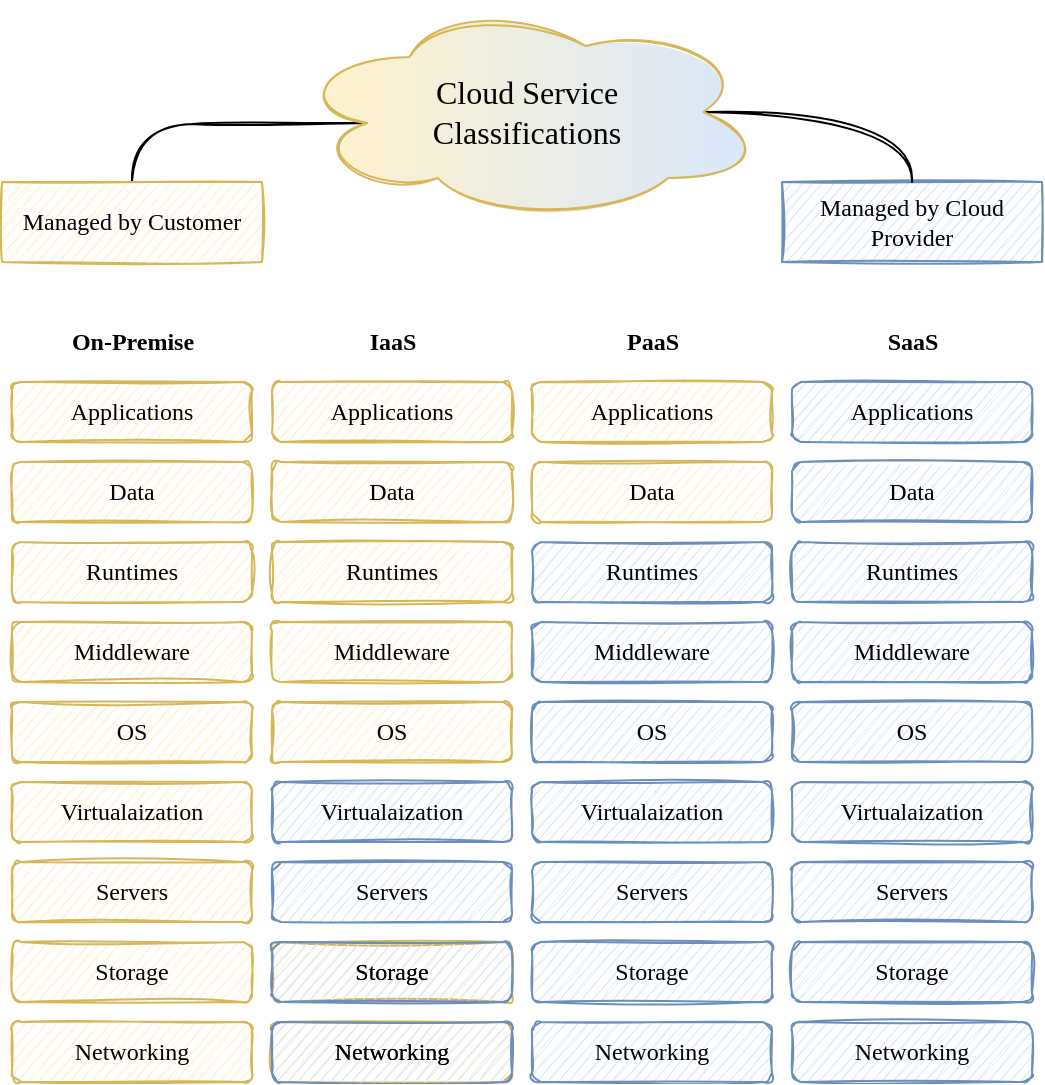 <mxfile version="20.2.3" type="device"><diagram id="INKrptTbcdT-HqMaEKLI" name="Page-1"><mxGraphModel dx="1422" dy="857" grid="1" gridSize="10" guides="1" tooltips="1" connect="1" arrows="1" fold="1" page="1" pageScale="1" pageWidth="850" pageHeight="1100" math="0" shadow="0"><root><mxCell id="0"/><mxCell id="1" parent="0"/><mxCell id="aCj7oY5DYd-7I4Zeuc7w-1" value="&lt;font face=&quot;Verdana&quot;&gt;Applications&lt;/font&gt;" style="rounded=1;whiteSpace=wrap;html=1;fillColor=#fff2cc;strokeColor=#d6b656;sketch=1;" parent="1" vertex="1"><mxGeometry x="140" y="280" width="120" height="30" as="geometry"/></mxCell><mxCell id="aCj7oY5DYd-7I4Zeuc7w-2" value="&lt;font face=&quot;Verdana&quot;&gt;Runtimes&lt;/font&gt;" style="rounded=1;whiteSpace=wrap;html=1;fillColor=#fff2cc;strokeColor=#d6b656;sketch=1;" parent="1" vertex="1"><mxGeometry x="140" y="360" width="120" height="30" as="geometry"/></mxCell><mxCell id="aCj7oY5DYd-7I4Zeuc7w-5" value="&lt;font face=&quot;Verdana&quot;&gt;Middleware&lt;/font&gt;" style="rounded=1;whiteSpace=wrap;html=1;fillColor=#fff2cc;strokeColor=#d6b656;sketch=1;" parent="1" vertex="1"><mxGeometry x="140" y="400" width="120" height="30" as="geometry"/></mxCell><mxCell id="aCj7oY5DYd-7I4Zeuc7w-6" value="&lt;font face=&quot;Verdana&quot;&gt;OS&lt;/font&gt;" style="rounded=1;whiteSpace=wrap;html=1;fillColor=#fff2cc;strokeColor=#d6b656;sketch=1;" parent="1" vertex="1"><mxGeometry x="140" y="440" width="120" height="30" as="geometry"/></mxCell><mxCell id="aCj7oY5DYd-7I4Zeuc7w-7" value="&lt;font face=&quot;Verdana&quot;&gt;Data&lt;/font&gt;" style="rounded=1;whiteSpace=wrap;html=1;fillColor=#fff2cc;strokeColor=#d6b656;sketch=1;" parent="1" vertex="1"><mxGeometry x="140" y="320" width="120" height="30" as="geometry"/></mxCell><mxCell id="aCj7oY5DYd-7I4Zeuc7w-8" value="&lt;font face=&quot;Verdana&quot;&gt;Virtualaization&lt;/font&gt;" style="rounded=1;whiteSpace=wrap;html=1;fillColor=#fff2cc;strokeColor=#d6b656;sketch=1;" parent="1" vertex="1"><mxGeometry x="140" y="480" width="120" height="30" as="geometry"/></mxCell><mxCell id="aCj7oY5DYd-7I4Zeuc7w-9" value="&lt;font face=&quot;Verdana&quot;&gt;Servers&lt;/font&gt;" style="rounded=1;whiteSpace=wrap;html=1;fillColor=#fff2cc;strokeColor=#d6b656;sketch=1;" parent="1" vertex="1"><mxGeometry x="140" y="520" width="120" height="30" as="geometry"/></mxCell><mxCell id="aCj7oY5DYd-7I4Zeuc7w-10" value="&lt;font face=&quot;Verdana&quot;&gt;Storage&lt;/font&gt;" style="rounded=1;whiteSpace=wrap;html=1;fillColor=#fff2cc;strokeColor=#d6b656;sketch=1;" parent="1" vertex="1"><mxGeometry x="140" y="560" width="120" height="30" as="geometry"/></mxCell><mxCell id="aCj7oY5DYd-7I4Zeuc7w-11" value="&lt;font face=&quot;Verdana&quot;&gt;Networking&lt;/font&gt;" style="rounded=1;whiteSpace=wrap;html=1;fillColor=#fff2cc;strokeColor=#d6b656;sketch=1;" parent="1" vertex="1"><mxGeometry x="140" y="600" width="120" height="30" as="geometry"/></mxCell><mxCell id="aCj7oY5DYd-7I4Zeuc7w-12" value="&lt;font face=&quot;Verdana&quot;&gt;Applications&lt;/font&gt;" style="rounded=1;whiteSpace=wrap;html=1;fillColor=#fff2cc;strokeColor=#d6b656;sketch=1;" parent="1" vertex="1"><mxGeometry x="270" y="280" width="120" height="30" as="geometry"/></mxCell><mxCell id="aCj7oY5DYd-7I4Zeuc7w-13" value="&lt;font face=&quot;Verdana&quot;&gt;Runtimes&lt;/font&gt;" style="rounded=1;whiteSpace=wrap;html=1;fillColor=#fff2cc;strokeColor=#d6b656;sketch=1;" parent="1" vertex="1"><mxGeometry x="270" y="360" width="120" height="30" as="geometry"/></mxCell><mxCell id="aCj7oY5DYd-7I4Zeuc7w-14" value="&lt;font face=&quot;Verdana&quot;&gt;Middleware&lt;/font&gt;" style="rounded=1;whiteSpace=wrap;html=1;fillColor=#fff2cc;strokeColor=#d6b656;sketch=1;" parent="1" vertex="1"><mxGeometry x="270" y="400" width="120" height="30" as="geometry"/></mxCell><mxCell id="aCj7oY5DYd-7I4Zeuc7w-15" value="&lt;font face=&quot;Verdana&quot;&gt;OS&lt;/font&gt;" style="rounded=1;whiteSpace=wrap;html=1;fillColor=#fff2cc;strokeColor=#d6b656;sketch=1;" parent="1" vertex="1"><mxGeometry x="270" y="440" width="120" height="30" as="geometry"/></mxCell><mxCell id="aCj7oY5DYd-7I4Zeuc7w-16" value="&lt;font face=&quot;Verdana&quot;&gt;Data&lt;/font&gt;" style="rounded=1;whiteSpace=wrap;html=1;fillColor=#fff2cc;strokeColor=#d6b656;sketch=1;" parent="1" vertex="1"><mxGeometry x="270" y="320" width="120" height="30" as="geometry"/></mxCell><mxCell id="aCj7oY5DYd-7I4Zeuc7w-17" value="&lt;font face=&quot;Verdana&quot;&gt;Virtualaization&lt;/font&gt;" style="rounded=1;whiteSpace=wrap;html=1;fillColor=#dae8fc;strokeColor=#6c8ebf;sketch=1;" parent="1" vertex="1"><mxGeometry x="270" y="480" width="120" height="30" as="geometry"/></mxCell><mxCell id="aCj7oY5DYd-7I4Zeuc7w-18" value="&lt;font face=&quot;Verdana&quot;&gt;Servers&lt;/font&gt;" style="rounded=1;whiteSpace=wrap;html=1;fillColor=#dae8fc;strokeColor=#6c8ebf;sketch=1;" parent="1" vertex="1"><mxGeometry x="270" y="520" width="120" height="30" as="geometry"/></mxCell><mxCell id="aCj7oY5DYd-7I4Zeuc7w-19" value="&lt;font face=&quot;Verdana&quot;&gt;Storage&lt;/font&gt;" style="rounded=1;whiteSpace=wrap;html=1;fillColor=#fff2cc;strokeColor=#d6b656;sketch=1;" parent="1" vertex="1"><mxGeometry x="270" y="560" width="120" height="30" as="geometry"/></mxCell><mxCell id="aCj7oY5DYd-7I4Zeuc7w-20" value="&lt;font face=&quot;Verdana&quot;&gt;Networking&lt;/font&gt;" style="rounded=1;whiteSpace=wrap;html=1;fillColor=#fff2cc;strokeColor=#d6b656;sketch=1;" parent="1" vertex="1"><mxGeometry x="270" y="600" width="120" height="30" as="geometry"/></mxCell><mxCell id="aCj7oY5DYd-7I4Zeuc7w-21" value="&lt;font face=&quot;Verdana&quot;&gt;Applications&lt;/font&gt;" style="rounded=1;whiteSpace=wrap;html=1;fillColor=#fff2cc;strokeColor=#d6b656;sketch=1;" parent="1" vertex="1"><mxGeometry x="400" y="280" width="120" height="30" as="geometry"/></mxCell><mxCell id="aCj7oY5DYd-7I4Zeuc7w-22" value="&lt;font face=&quot;Verdana&quot;&gt;Runtimes&lt;/font&gt;" style="rounded=1;whiteSpace=wrap;html=1;fillColor=#dae8fc;strokeColor=#6c8ebf;sketch=1;" parent="1" vertex="1"><mxGeometry x="400" y="360" width="120" height="30" as="geometry"/></mxCell><mxCell id="aCj7oY5DYd-7I4Zeuc7w-23" value="&lt;font face=&quot;Verdana&quot;&gt;Middleware&lt;/font&gt;" style="rounded=1;whiteSpace=wrap;html=1;fillColor=#dae8fc;strokeColor=#6c8ebf;sketch=1;" parent="1" vertex="1"><mxGeometry x="400" y="400" width="120" height="30" as="geometry"/></mxCell><mxCell id="aCj7oY5DYd-7I4Zeuc7w-24" value="&lt;font face=&quot;Verdana&quot;&gt;OS&lt;/font&gt;" style="rounded=1;whiteSpace=wrap;html=1;fillColor=#dae8fc;strokeColor=#6c8ebf;sketch=1;" parent="1" vertex="1"><mxGeometry x="400" y="440" width="120" height="30" as="geometry"/></mxCell><mxCell id="aCj7oY5DYd-7I4Zeuc7w-25" value="&lt;font face=&quot;Verdana&quot;&gt;Data&lt;/font&gt;" style="rounded=1;whiteSpace=wrap;html=1;fillColor=#fff2cc;strokeColor=#d6b656;sketch=1;" parent="1" vertex="1"><mxGeometry x="400" y="320" width="120" height="30" as="geometry"/></mxCell><mxCell id="aCj7oY5DYd-7I4Zeuc7w-26" value="&lt;font face=&quot;Verdana&quot;&gt;Virtualaization&lt;/font&gt;" style="rounded=1;whiteSpace=wrap;html=1;fillColor=#dae8fc;strokeColor=#6c8ebf;sketch=1;" parent="1" vertex="1"><mxGeometry x="400" y="480" width="120" height="30" as="geometry"/></mxCell><mxCell id="aCj7oY5DYd-7I4Zeuc7w-27" value="&lt;font face=&quot;Verdana&quot;&gt;Servers&lt;/font&gt;" style="rounded=1;whiteSpace=wrap;html=1;fillColor=#dae8fc;strokeColor=#6c8ebf;sketch=1;" parent="1" vertex="1"><mxGeometry x="400" y="520" width="120" height="30" as="geometry"/></mxCell><mxCell id="aCj7oY5DYd-7I4Zeuc7w-28" value="&lt;font face=&quot;Verdana&quot;&gt;Storage&lt;/font&gt;" style="rounded=1;whiteSpace=wrap;html=1;fillColor=#dae8fc;strokeColor=#6c8ebf;sketch=1;" parent="1" vertex="1"><mxGeometry x="400" y="560" width="120" height="30" as="geometry"/></mxCell><mxCell id="aCj7oY5DYd-7I4Zeuc7w-29" value="&lt;font face=&quot;Verdana&quot;&gt;Networking&lt;/font&gt;" style="rounded=1;whiteSpace=wrap;html=1;fillColor=#dae8fc;strokeColor=#6c8ebf;sketch=1;" parent="1" vertex="1"><mxGeometry x="400" y="600" width="120" height="30" as="geometry"/></mxCell><mxCell id="aCj7oY5DYd-7I4Zeuc7w-30" value="&lt;font face=&quot;Verdana&quot;&gt;Applications&lt;/font&gt;" style="rounded=1;whiteSpace=wrap;html=1;fillColor=#dae8fc;strokeColor=#6c8ebf;sketch=1;" parent="1" vertex="1"><mxGeometry x="530" y="280" width="120" height="30" as="geometry"/></mxCell><mxCell id="aCj7oY5DYd-7I4Zeuc7w-31" value="&lt;font face=&quot;Verdana&quot;&gt;Runtimes&lt;/font&gt;" style="rounded=1;whiteSpace=wrap;html=1;fillColor=#dae8fc;strokeColor=#6c8ebf;sketch=1;" parent="1" vertex="1"><mxGeometry x="530" y="360" width="120" height="30" as="geometry"/></mxCell><mxCell id="aCj7oY5DYd-7I4Zeuc7w-32" value="&lt;font face=&quot;Verdana&quot;&gt;Middleware&lt;/font&gt;" style="rounded=1;whiteSpace=wrap;html=1;fillColor=#dae8fc;strokeColor=#6c8ebf;sketch=1;" parent="1" vertex="1"><mxGeometry x="530" y="400" width="120" height="30" as="geometry"/></mxCell><mxCell id="aCj7oY5DYd-7I4Zeuc7w-33" value="&lt;font face=&quot;Verdana&quot;&gt;OS&lt;/font&gt;" style="rounded=1;whiteSpace=wrap;html=1;fillColor=#dae8fc;strokeColor=#6c8ebf;sketch=1;" parent="1" vertex="1"><mxGeometry x="530" y="440" width="120" height="30" as="geometry"/></mxCell><mxCell id="aCj7oY5DYd-7I4Zeuc7w-34" value="&lt;font face=&quot;Verdana&quot;&gt;Data&lt;/font&gt;" style="rounded=1;whiteSpace=wrap;html=1;fillColor=#dae8fc;strokeColor=#6c8ebf;sketch=1;" parent="1" vertex="1"><mxGeometry x="530" y="320" width="120" height="30" as="geometry"/></mxCell><mxCell id="aCj7oY5DYd-7I4Zeuc7w-35" value="&lt;font face=&quot;Verdana&quot;&gt;Virtualaization&lt;/font&gt;" style="rounded=1;whiteSpace=wrap;html=1;fillColor=#dae8fc;strokeColor=#6c8ebf;sketch=1;" parent="1" vertex="1"><mxGeometry x="530" y="480" width="120" height="30" as="geometry"/></mxCell><mxCell id="aCj7oY5DYd-7I4Zeuc7w-36" value="&lt;font face=&quot;Verdana&quot;&gt;Servers&lt;/font&gt;" style="rounded=1;whiteSpace=wrap;html=1;fillColor=#dae8fc;strokeColor=#6c8ebf;sketch=1;" parent="1" vertex="1"><mxGeometry x="530" y="520" width="120" height="30" as="geometry"/></mxCell><mxCell id="aCj7oY5DYd-7I4Zeuc7w-37" value="&lt;font face=&quot;Verdana&quot;&gt;Storage&lt;/font&gt;" style="rounded=1;whiteSpace=wrap;html=1;fillColor=#dae8fc;strokeColor=#6c8ebf;sketch=1;" parent="1" vertex="1"><mxGeometry x="530" y="560" width="120" height="30" as="geometry"/></mxCell><mxCell id="aCj7oY5DYd-7I4Zeuc7w-38" value="&lt;font face=&quot;Verdana&quot;&gt;Networking&lt;/font&gt;" style="rounded=1;whiteSpace=wrap;html=1;fillColor=#dae8fc;strokeColor=#6c8ebf;sketch=1;" parent="1" vertex="1"><mxGeometry x="530" y="600" width="120" height="30" as="geometry"/></mxCell><mxCell id="aCj7oY5DYd-7I4Zeuc7w-39" value="&lt;b&gt;On-Premise&lt;/b&gt;" style="text;html=1;align=center;verticalAlign=middle;resizable=0;points=[];autosize=1;strokeColor=none;fillColor=none;fontFamily=Verdana;sketch=1;" parent="1" vertex="1"><mxGeometry x="155" y="250" width="90" height="20" as="geometry"/></mxCell><mxCell id="aCj7oY5DYd-7I4Zeuc7w-40" value="&lt;b&gt;IaaS&lt;/b&gt;" style="text;html=1;align=center;verticalAlign=middle;resizable=0;points=[];autosize=1;strokeColor=none;fillColor=none;fontFamily=Verdana;sketch=1;" parent="1" vertex="1"><mxGeometry x="305" y="250" width="50" height="20" as="geometry"/></mxCell><mxCell id="aCj7oY5DYd-7I4Zeuc7w-41" value="&lt;b&gt;PaaS&lt;/b&gt;" style="text;html=1;align=center;verticalAlign=middle;resizable=0;points=[];autosize=1;strokeColor=none;fillColor=none;fontFamily=Verdana;sketch=1;" parent="1" vertex="1"><mxGeometry x="435" y="250" width="50" height="20" as="geometry"/></mxCell><mxCell id="aCj7oY5DYd-7I4Zeuc7w-42" value="&lt;b&gt;SaaS&lt;/b&gt;" style="text;html=1;align=center;verticalAlign=middle;resizable=0;points=[];autosize=1;strokeColor=none;fillColor=none;fontFamily=Verdana;sketch=1;" parent="1" vertex="1"><mxGeometry x="565" y="250" width="50" height="20" as="geometry"/></mxCell><mxCell id="aCj7oY5DYd-7I4Zeuc7w-43" value="&lt;font face=&quot;Verdana&quot;&gt;Networking&lt;/font&gt;" style="rounded=1;whiteSpace=wrap;html=1;fillColor=#dae8fc;strokeColor=#6c8ebf;sketch=1;" parent="1" vertex="1"><mxGeometry x="270" y="600" width="120" height="30" as="geometry"/></mxCell><mxCell id="aCj7oY5DYd-7I4Zeuc7w-44" value="&lt;font face=&quot;Verdana&quot;&gt;Storage&lt;/font&gt;" style="rounded=1;whiteSpace=wrap;html=1;fillColor=#dae8fc;strokeColor=#6c8ebf;sketch=1;" parent="1" vertex="1"><mxGeometry x="270" y="560" width="120" height="30" as="geometry"/></mxCell><mxCell id="OHeP1UhM9KzQXJzXERnE-6" style="edgeStyle=orthogonalEdgeStyle;curved=1;orthogonalLoop=1;jettySize=auto;html=1;exitX=0.5;exitY=0;exitDx=0;exitDy=0;entryX=0.16;entryY=0.55;entryDx=0;entryDy=0;entryPerimeter=0;fontFamily=Verdana;fontSize=16;endArrow=none;endFill=0;sketch=1;" edge="1" parent="1" source="aCj7oY5DYd-7I4Zeuc7w-45" target="OHeP1UhM9KzQXJzXERnE-2"><mxGeometry relative="1" as="geometry"><Array as="points"><mxPoint x="200" y="151"/><mxPoint x="260" y="151"/></Array></mxGeometry></mxCell><mxCell id="aCj7oY5DYd-7I4Zeuc7w-45" value="Managed by Customer" style="rounded=0;whiteSpace=wrap;html=1;fontFamily=Verdana;strokeColor=#d6b656;fillColor=#fff2cc;sketch=1;" parent="1" vertex="1"><mxGeometry x="135" y="180" width="130" height="40" as="geometry"/></mxCell><mxCell id="aCj7oY5DYd-7I4Zeuc7w-46" value="Managed by Cloud Provider" style="rounded=0;whiteSpace=wrap;html=1;fontFamily=Verdana;strokeColor=#6c8ebf;fillColor=#dae8fc;sketch=1;" parent="1" vertex="1"><mxGeometry x="525" y="180" width="130" height="40" as="geometry"/></mxCell><mxCell id="OHeP1UhM9KzQXJzXERnE-7" style="edgeStyle=orthogonalEdgeStyle;curved=1;sketch=1;orthogonalLoop=1;jettySize=auto;html=1;exitX=0.875;exitY=0.5;exitDx=0;exitDy=0;exitPerimeter=0;entryX=0.5;entryY=0;entryDx=0;entryDy=0;fontFamily=Verdana;fontSize=16;endArrow=none;endFill=0;" edge="1" parent="1" source="OHeP1UhM9KzQXJzXERnE-2" target="aCj7oY5DYd-7I4Zeuc7w-46"><mxGeometry relative="1" as="geometry"/></mxCell><mxCell id="OHeP1UhM9KzQXJzXERnE-2" value="&lt;font style=&quot;font-size: 16px;&quot;&gt;Cloud Service&lt;br style=&quot;font-size: 16px;&quot;&gt;Classifications&lt;/font&gt;" style="ellipse;shape=cloud;whiteSpace=wrap;html=1;sketch=1;fontFamily=Verdana;fontSize=16;fillColor=#fff2cc;strokeColor=#d6b656;gradientColor=#DAE8FC;gradientDirection=east;shadow=0;fillStyle=solid;" vertex="1" parent="1"><mxGeometry x="280" y="90" width="235" height="110" as="geometry"/></mxCell></root></mxGraphModel></diagram></mxfile>
